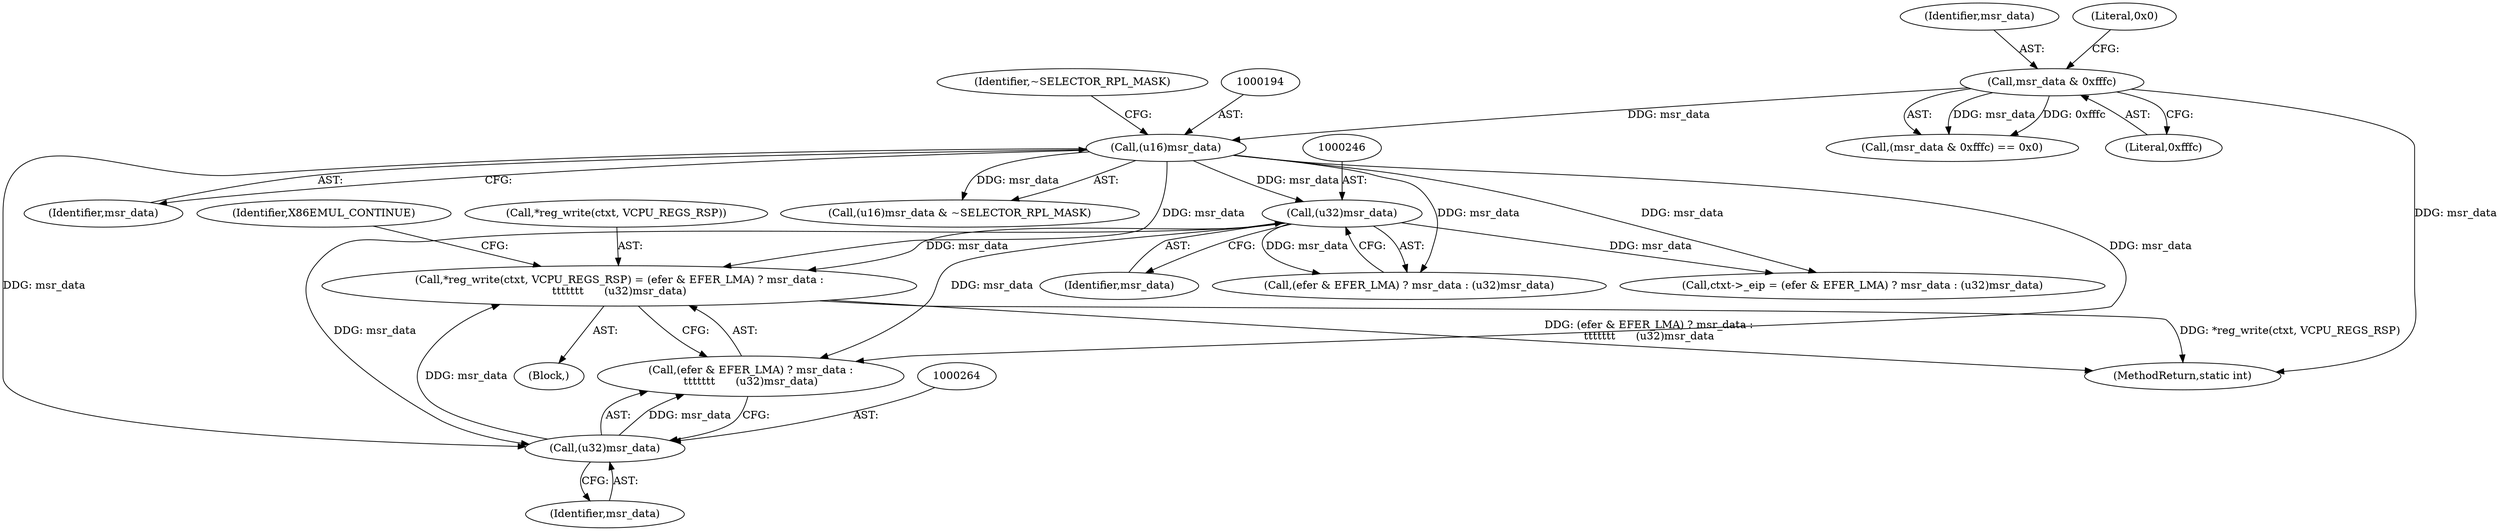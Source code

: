 digraph "0_linux_f3747379accba8e95d70cec0eae0582c8c182050@API" {
"1000253" [label="(Call,*reg_write(ctxt, VCPU_REGS_RSP) = (efer & EFER_LMA) ? msr_data :\n\t\t\t\t\t\t\t      (u32)msr_data)"];
"1000263" [label="(Call,(u32)msr_data)"];
"1000193" [label="(Call,(u16)msr_data)"];
"1000174" [label="(Call,msr_data & 0xfffc)"];
"1000245" [label="(Call,(u32)msr_data)"];
"1000175" [label="(Identifier,msr_data)"];
"1000195" [label="(Identifier,msr_data)"];
"1000105" [label="(Block,)"];
"1000268" [label="(MethodReturn,static int)"];
"1000265" [label="(Identifier,msr_data)"];
"1000173" [label="(Call,(msr_data & 0xfffc) == 0x0)"];
"1000267" [label="(Identifier,X86EMUL_CONTINUE)"];
"1000253" [label="(Call,*reg_write(ctxt, VCPU_REGS_RSP) = (efer & EFER_LMA) ? msr_data :\n\t\t\t\t\t\t\t      (u32)msr_data)"];
"1000176" [label="(Literal,0xfffc)"];
"1000177" [label="(Literal,0x0)"];
"1000258" [label="(Call,(efer & EFER_LMA) ? msr_data :\n\t\t\t\t\t\t\t      (u32)msr_data)"];
"1000192" [label="(Call,(u16)msr_data & ~SELECTOR_RPL_MASK)"];
"1000254" [label="(Call,*reg_write(ctxt, VCPU_REGS_RSP))"];
"1000174" [label="(Call,msr_data & 0xfffc)"];
"1000240" [label="(Call,(efer & EFER_LMA) ? msr_data : (u32)msr_data)"];
"1000193" [label="(Call,(u16)msr_data)"];
"1000196" [label="(Identifier,~SELECTOR_RPL_MASK)"];
"1000263" [label="(Call,(u32)msr_data)"];
"1000236" [label="(Call,ctxt->_eip = (efer & EFER_LMA) ? msr_data : (u32)msr_data)"];
"1000247" [label="(Identifier,msr_data)"];
"1000245" [label="(Call,(u32)msr_data)"];
"1000253" -> "1000105"  [label="AST: "];
"1000253" -> "1000258"  [label="CFG: "];
"1000254" -> "1000253"  [label="AST: "];
"1000258" -> "1000253"  [label="AST: "];
"1000267" -> "1000253"  [label="CFG: "];
"1000253" -> "1000268"  [label="DDG: *reg_write(ctxt, VCPU_REGS_RSP)"];
"1000253" -> "1000268"  [label="DDG: (efer & EFER_LMA) ? msr_data :\n\t\t\t\t\t\t\t      (u32)msr_data"];
"1000263" -> "1000253"  [label="DDG: msr_data"];
"1000193" -> "1000253"  [label="DDG: msr_data"];
"1000245" -> "1000253"  [label="DDG: msr_data"];
"1000263" -> "1000258"  [label="AST: "];
"1000263" -> "1000265"  [label="CFG: "];
"1000264" -> "1000263"  [label="AST: "];
"1000265" -> "1000263"  [label="AST: "];
"1000258" -> "1000263"  [label="CFG: "];
"1000263" -> "1000258"  [label="DDG: msr_data"];
"1000193" -> "1000263"  [label="DDG: msr_data"];
"1000245" -> "1000263"  [label="DDG: msr_data"];
"1000193" -> "1000192"  [label="AST: "];
"1000193" -> "1000195"  [label="CFG: "];
"1000194" -> "1000193"  [label="AST: "];
"1000195" -> "1000193"  [label="AST: "];
"1000196" -> "1000193"  [label="CFG: "];
"1000193" -> "1000192"  [label="DDG: msr_data"];
"1000174" -> "1000193"  [label="DDG: msr_data"];
"1000193" -> "1000236"  [label="DDG: msr_data"];
"1000193" -> "1000240"  [label="DDG: msr_data"];
"1000193" -> "1000245"  [label="DDG: msr_data"];
"1000193" -> "1000258"  [label="DDG: msr_data"];
"1000174" -> "1000173"  [label="AST: "];
"1000174" -> "1000176"  [label="CFG: "];
"1000175" -> "1000174"  [label="AST: "];
"1000176" -> "1000174"  [label="AST: "];
"1000177" -> "1000174"  [label="CFG: "];
"1000174" -> "1000268"  [label="DDG: msr_data"];
"1000174" -> "1000173"  [label="DDG: msr_data"];
"1000174" -> "1000173"  [label="DDG: 0xfffc"];
"1000245" -> "1000240"  [label="AST: "];
"1000245" -> "1000247"  [label="CFG: "];
"1000246" -> "1000245"  [label="AST: "];
"1000247" -> "1000245"  [label="AST: "];
"1000240" -> "1000245"  [label="CFG: "];
"1000245" -> "1000236"  [label="DDG: msr_data"];
"1000245" -> "1000240"  [label="DDG: msr_data"];
"1000245" -> "1000258"  [label="DDG: msr_data"];
}
